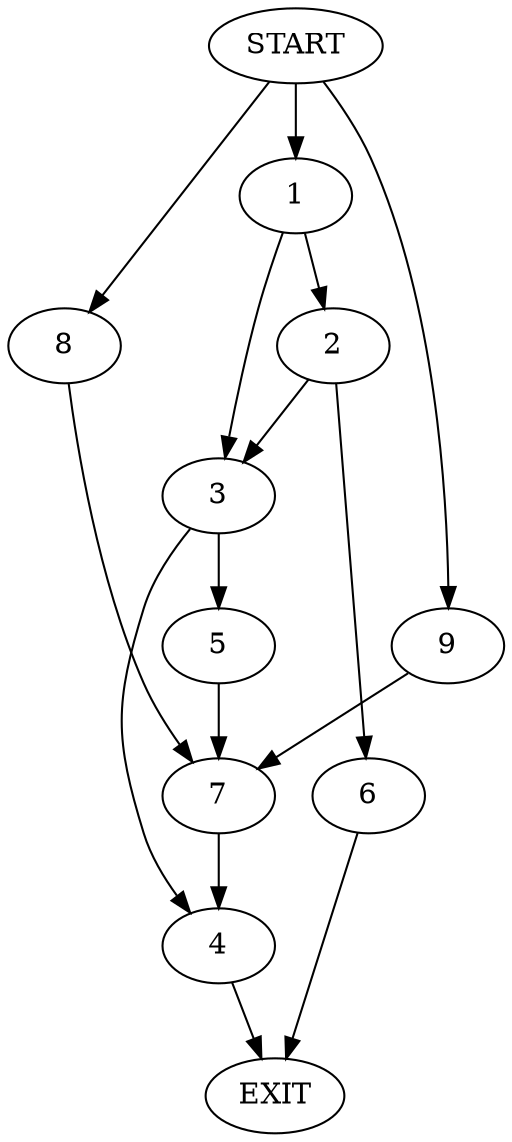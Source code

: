 digraph {
0 [label="START"]
10 [label="EXIT"]
0 -> 1
1 -> 2
1 -> 3
3 -> 4
3 -> 5
2 -> 6
2 -> 3
6 -> 10
4 -> 10
5 -> 7
7 -> 4
0 -> 8
8 -> 7
0 -> 9
9 -> 7
}
